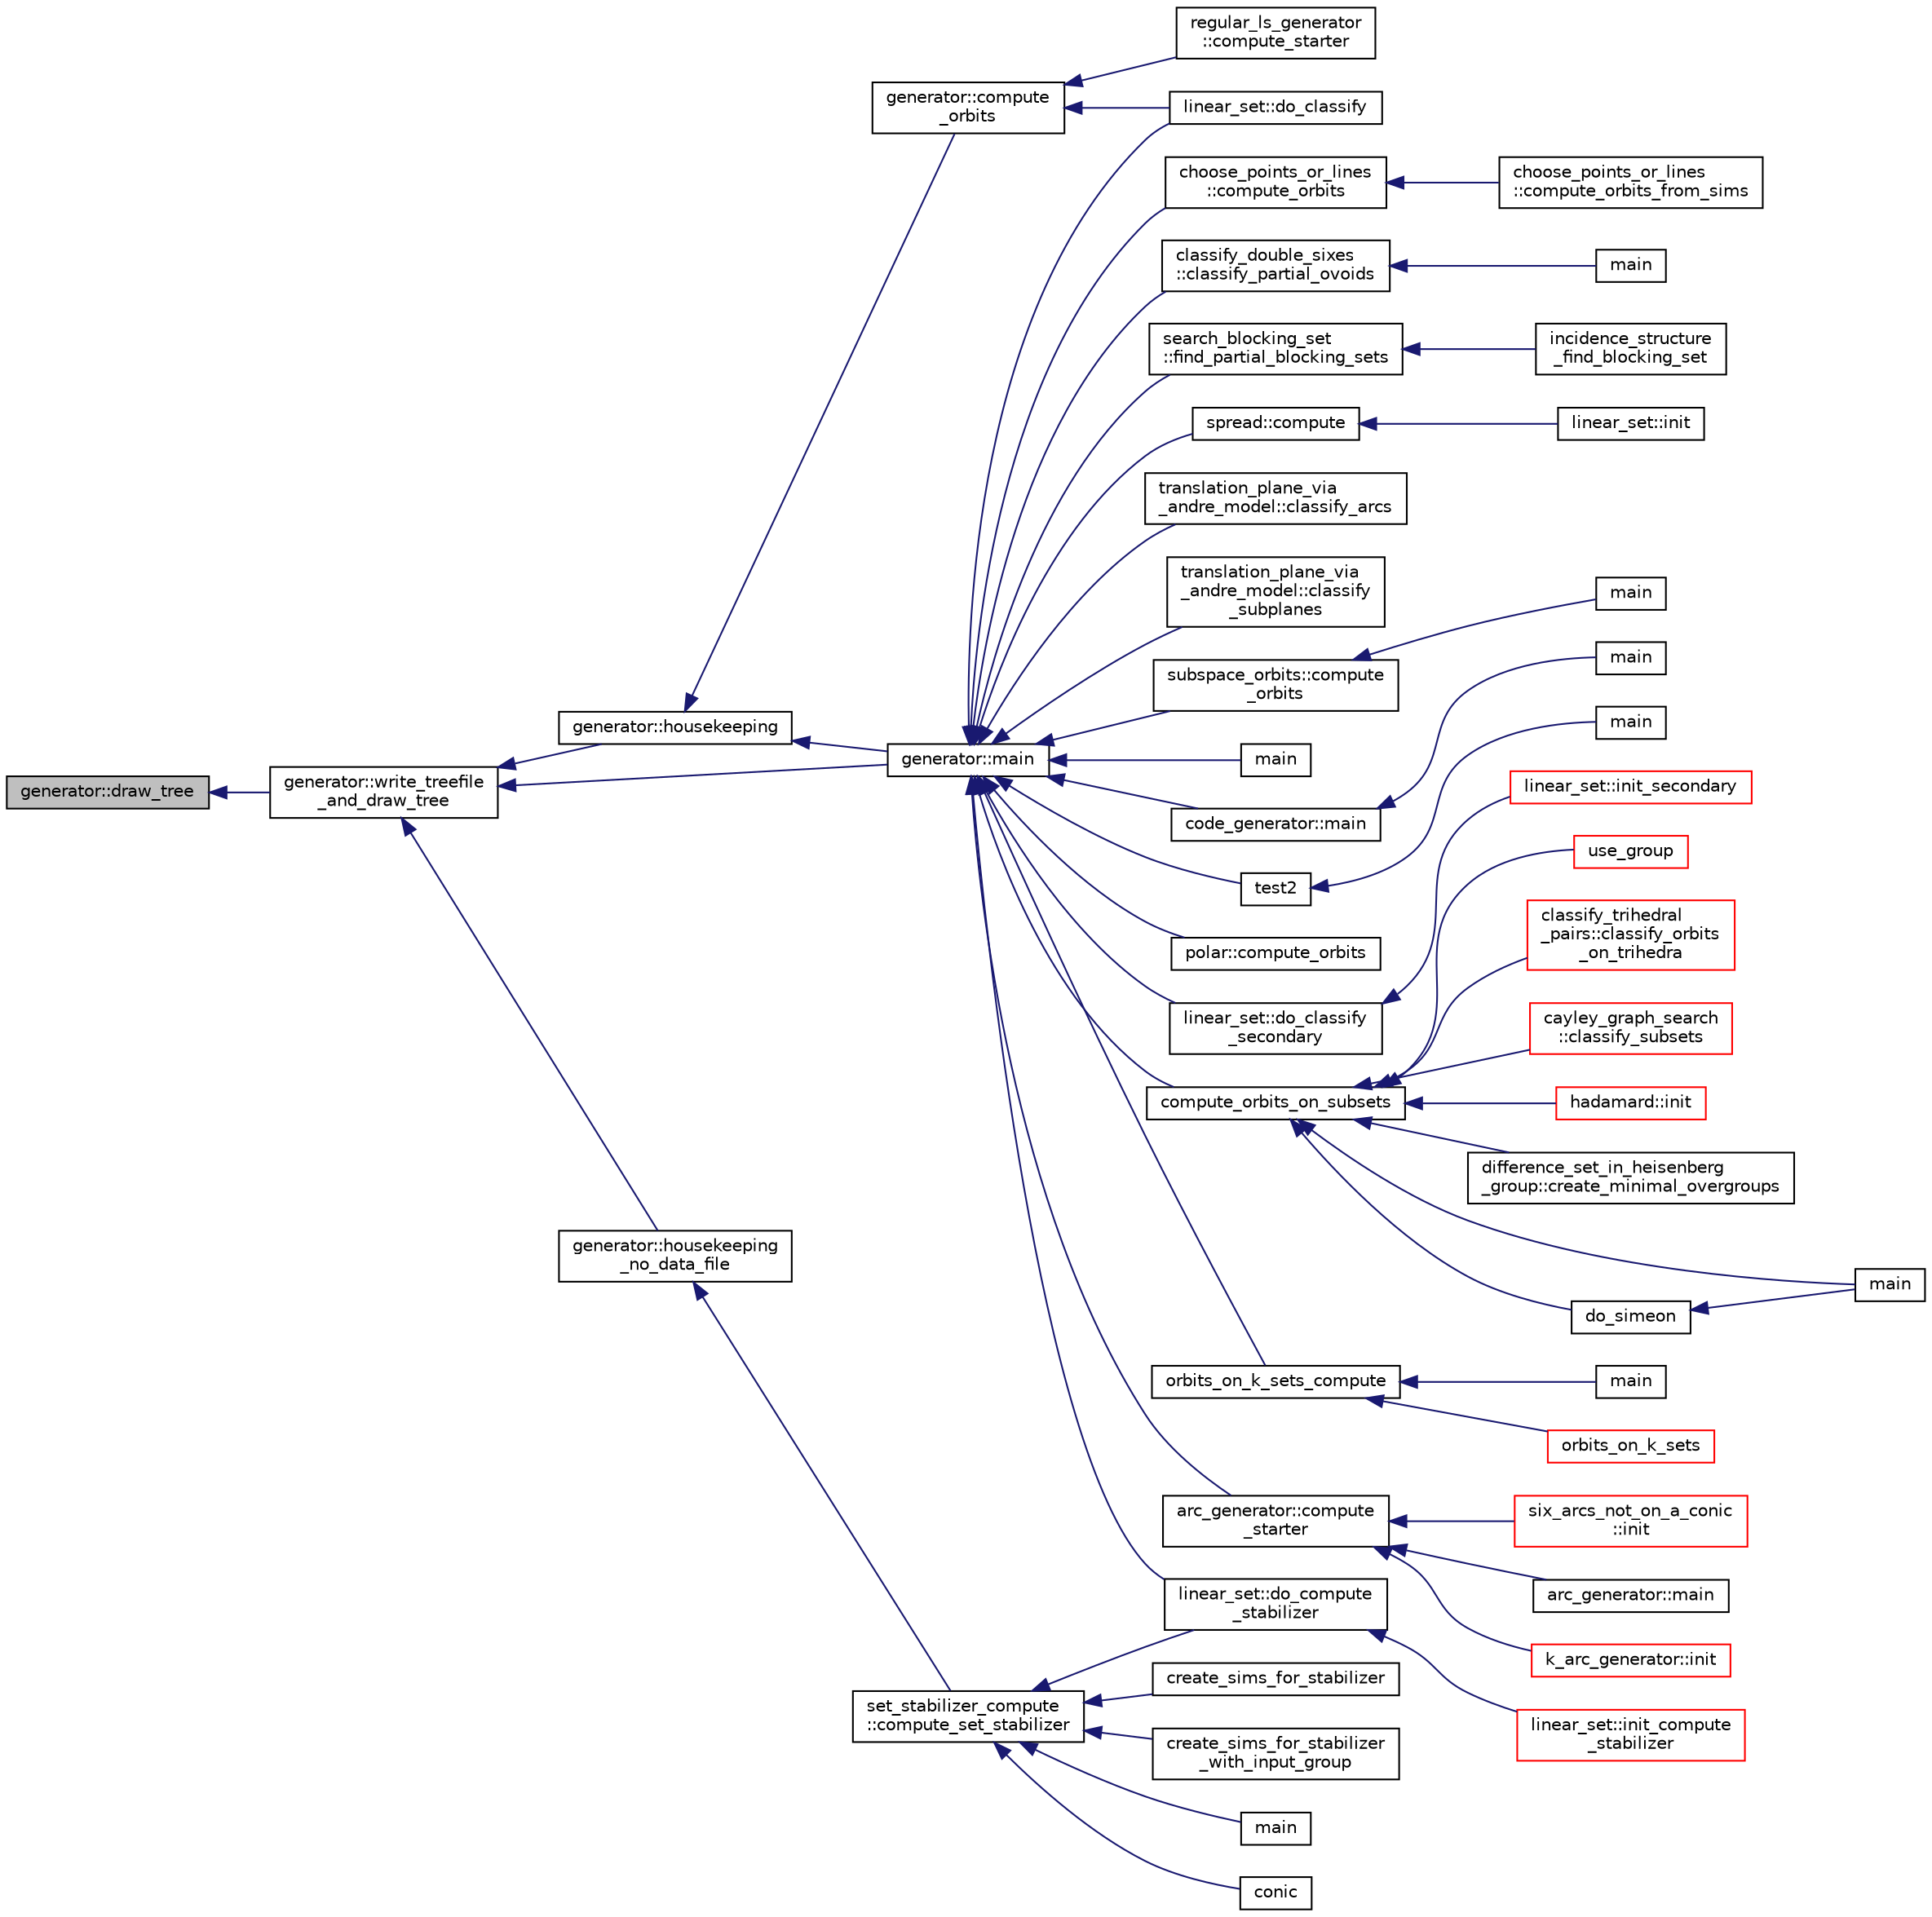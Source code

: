 digraph "generator::draw_tree"
{
  edge [fontname="Helvetica",fontsize="10",labelfontname="Helvetica",labelfontsize="10"];
  node [fontname="Helvetica",fontsize="10",shape=record];
  rankdir="LR";
  Node5852 [label="generator::draw_tree",height=0.2,width=0.4,color="black", fillcolor="grey75", style="filled", fontcolor="black"];
  Node5852 -> Node5853 [dir="back",color="midnightblue",fontsize="10",style="solid",fontname="Helvetica"];
  Node5853 [label="generator::write_treefile\l_and_draw_tree",height=0.2,width=0.4,color="black", fillcolor="white", style="filled",URL="$d7/d73/classgenerator.html#a70c78f45dba413014287e8cde2f7d6b5"];
  Node5853 -> Node5854 [dir="back",color="midnightblue",fontsize="10",style="solid",fontname="Helvetica"];
  Node5854 [label="generator::main",height=0.2,width=0.4,color="black", fillcolor="white", style="filled",URL="$d7/d73/classgenerator.html#a01abff8e9f231bf0d82e2e8e0061f242"];
  Node5854 -> Node5855 [dir="back",color="midnightblue",fontsize="10",style="solid",fontname="Helvetica"];
  Node5855 [label="main",height=0.2,width=0.4,color="black", fillcolor="white", style="filled",URL="$d2/d11/codes_8h.html#a217dbf8b442f20279ea00b898af96f52"];
  Node5854 -> Node5856 [dir="back",color="midnightblue",fontsize="10",style="solid",fontname="Helvetica"];
  Node5856 [label="code_generator::main",height=0.2,width=0.4,color="black", fillcolor="white", style="filled",URL="$db/d37/classcode__generator.html#ab3cf3a306e4032c2b471ac95321c599f"];
  Node5856 -> Node5857 [dir="back",color="midnightblue",fontsize="10",style="solid",fontname="Helvetica"];
  Node5857 [label="main",height=0.2,width=0.4,color="black", fillcolor="white", style="filled",URL="$d4/d4f/codes_8_c.html#a217dbf8b442f20279ea00b898af96f52"];
  Node5854 -> Node5858 [dir="back",color="midnightblue",fontsize="10",style="solid",fontname="Helvetica"];
  Node5858 [label="test2",height=0.2,width=0.4,color="black", fillcolor="white", style="filled",URL="$d9/db0/factor__space_8_c.html#a39d73a812e5fd8f1bc111e948368cb10"];
  Node5858 -> Node5859 [dir="back",color="midnightblue",fontsize="10",style="solid",fontname="Helvetica"];
  Node5859 [label="main",height=0.2,width=0.4,color="black", fillcolor="white", style="filled",URL="$d9/db0/factor__space_8_c.html#a3c04138a5bfe5d72780bb7e82a18e627"];
  Node5854 -> Node5860 [dir="back",color="midnightblue",fontsize="10",style="solid",fontname="Helvetica"];
  Node5860 [label="polar::compute_orbits",height=0.2,width=0.4,color="black", fillcolor="white", style="filled",URL="$da/d1c/classpolar.html#ac4c3c4f95d14c74ff4a3ec3f3479a1da"];
  Node5854 -> Node5861 [dir="back",color="midnightblue",fontsize="10",style="solid",fontname="Helvetica"];
  Node5861 [label="linear_set::do_classify",height=0.2,width=0.4,color="black", fillcolor="white", style="filled",URL="$dd/d86/classlinear__set.html#a3eb2dbce7fa8b71901dfc12f288ddd0c"];
  Node5854 -> Node5862 [dir="back",color="midnightblue",fontsize="10",style="solid",fontname="Helvetica"];
  Node5862 [label="linear_set::do_classify\l_secondary",height=0.2,width=0.4,color="black", fillcolor="white", style="filled",URL="$dd/d86/classlinear__set.html#a47eb7f9995f3343abd3bdfbf9a9a9162"];
  Node5862 -> Node5863 [dir="back",color="midnightblue",fontsize="10",style="solid",fontname="Helvetica"];
  Node5863 [label="linear_set::init_secondary",height=0.2,width=0.4,color="red", fillcolor="white", style="filled",URL="$dd/d86/classlinear__set.html#a7bf8cd7805559b5762921687a7c1ed97"];
  Node5854 -> Node5865 [dir="back",color="midnightblue",fontsize="10",style="solid",fontname="Helvetica"];
  Node5865 [label="linear_set::do_compute\l_stabilizer",height=0.2,width=0.4,color="black", fillcolor="white", style="filled",URL="$dd/d86/classlinear__set.html#ae8f58ded28fb5370f4459cca42b7463b"];
  Node5865 -> Node5866 [dir="back",color="midnightblue",fontsize="10",style="solid",fontname="Helvetica"];
  Node5866 [label="linear_set::init_compute\l_stabilizer",height=0.2,width=0.4,color="red", fillcolor="white", style="filled",URL="$dd/d86/classlinear__set.html#a0cc3eaec1896fdc977b62e94623b055b"];
  Node5854 -> Node5868 [dir="back",color="midnightblue",fontsize="10",style="solid",fontname="Helvetica"];
  Node5868 [label="compute_orbits_on_subsets",height=0.2,width=0.4,color="black", fillcolor="white", style="filled",URL="$d3/d35/snakes__and__ladders__global_8_c.html#af33697aede0480110b1227f727252637"];
  Node5868 -> Node5869 [dir="back",color="midnightblue",fontsize="10",style="solid",fontname="Helvetica"];
  Node5869 [label="cayley_graph_search\l::classify_subsets",height=0.2,width=0.4,color="red", fillcolor="white", style="filled",URL="$de/dae/classcayley__graph__search.html#a4cf8a90752e018a281481ac80ad52c4b"];
  Node5868 -> Node5872 [dir="back",color="midnightblue",fontsize="10",style="solid",fontname="Helvetica"];
  Node5872 [label="hadamard::init",height=0.2,width=0.4,color="red", fillcolor="white", style="filled",URL="$d7/dbb/classhadamard.html#a16af359850b8bdd0d2a73e260d496c33"];
  Node5868 -> Node5874 [dir="back",color="midnightblue",fontsize="10",style="solid",fontname="Helvetica"];
  Node5874 [label="difference_set_in_heisenberg\l_group::create_minimal_overgroups",height=0.2,width=0.4,color="black", fillcolor="white", style="filled",URL="$de/d8a/classdifference__set__in__heisenberg__group.html#a9bde5ad5da3ebaebf98fbfd3e8110b79"];
  Node5868 -> Node5875 [dir="back",color="midnightblue",fontsize="10",style="solid",fontname="Helvetica"];
  Node5875 [label="main",height=0.2,width=0.4,color="black", fillcolor="white", style="filled",URL="$d5/d13/simeon_8_c.html#ae66f6b31b5ad750f1fe042a706a4e3d4"];
  Node5868 -> Node5876 [dir="back",color="midnightblue",fontsize="10",style="solid",fontname="Helvetica"];
  Node5876 [label="do_simeon",height=0.2,width=0.4,color="black", fillcolor="white", style="filled",URL="$d5/d13/simeon_8_c.html#a36cf3f9cb484fa44da7a7dfcbe9385d0"];
  Node5876 -> Node5875 [dir="back",color="midnightblue",fontsize="10",style="solid",fontname="Helvetica"];
  Node5868 -> Node5877 [dir="back",color="midnightblue",fontsize="10",style="solid",fontname="Helvetica"];
  Node5877 [label="use_group",height=0.2,width=0.4,color="red", fillcolor="white", style="filled",URL="$d9/d9f/all__cliques_8_c.html#aba62531e97173264c39afe2c7857af31"];
  Node5868 -> Node5879 [dir="back",color="midnightblue",fontsize="10",style="solid",fontname="Helvetica"];
  Node5879 [label="classify_trihedral\l_pairs::classify_orbits\l_on_trihedra",height=0.2,width=0.4,color="red", fillcolor="white", style="filled",URL="$d1/d21/classclassify__trihedral__pairs.html#a99625621bfba4bb65b3d60304b306539"];
  Node5854 -> Node5886 [dir="back",color="midnightblue",fontsize="10",style="solid",fontname="Helvetica"];
  Node5886 [label="orbits_on_k_sets_compute",height=0.2,width=0.4,color="black", fillcolor="white", style="filled",URL="$d3/d35/snakes__and__ladders__global_8_c.html#a96743526b15703539d544499276aaa71"];
  Node5886 -> Node5887 [dir="back",color="midnightblue",fontsize="10",style="solid",fontname="Helvetica"];
  Node5887 [label="main",height=0.2,width=0.4,color="black", fillcolor="white", style="filled",URL="$d9/d5f/example__fano__plane_8_c.html#ae66f6b31b5ad750f1fe042a706a4e3d4"];
  Node5886 -> Node5888 [dir="back",color="midnightblue",fontsize="10",style="solid",fontname="Helvetica"];
  Node5888 [label="orbits_on_k_sets",height=0.2,width=0.4,color="red", fillcolor="white", style="filled",URL="$d3/d35/snakes__and__ladders__global_8_c.html#afe3d79116aa8b4d1a93d444a3a979b6e"];
  Node5854 -> Node5897 [dir="back",color="midnightblue",fontsize="10",style="solid",fontname="Helvetica"];
  Node5897 [label="arc_generator::compute\l_starter",height=0.2,width=0.4,color="black", fillcolor="white", style="filled",URL="$d4/d21/classarc__generator.html#aad1dcec3a1c302e743d574bd1ac857d9"];
  Node5897 -> Node5896 [dir="back",color="midnightblue",fontsize="10",style="solid",fontname="Helvetica"];
  Node5896 [label="arc_generator::main",height=0.2,width=0.4,color="black", fillcolor="white", style="filled",URL="$d4/d21/classarc__generator.html#ad80140b51b165dad1fe6ab232be7829a"];
  Node5897 -> Node5898 [dir="back",color="midnightblue",fontsize="10",style="solid",fontname="Helvetica"];
  Node5898 [label="k_arc_generator::init",height=0.2,width=0.4,color="red", fillcolor="white", style="filled",URL="$d6/dd8/classk__arc__generator.html#a6036d9f52ede9f8ca681505626b5361d"];
  Node5897 -> Node5900 [dir="back",color="midnightblue",fontsize="10",style="solid",fontname="Helvetica"];
  Node5900 [label="six_arcs_not_on_a_conic\l::init",height=0.2,width=0.4,color="red", fillcolor="white", style="filled",URL="$d8/de6/classsix__arcs__not__on__a__conic.html#a7a4d5cf8a098488729934cfa8a70944a"];
  Node5854 -> Node5902 [dir="back",color="midnightblue",fontsize="10",style="solid",fontname="Helvetica"];
  Node5902 [label="choose_points_or_lines\l::compute_orbits",height=0.2,width=0.4,color="black", fillcolor="white", style="filled",URL="$d6/d75/classchoose__points__or__lines.html#adc353e2d41dc8a39563322c8cdd85f61"];
  Node5902 -> Node5903 [dir="back",color="midnightblue",fontsize="10",style="solid",fontname="Helvetica"];
  Node5903 [label="choose_points_or_lines\l::compute_orbits_from_sims",height=0.2,width=0.4,color="black", fillcolor="white", style="filled",URL="$d6/d75/classchoose__points__or__lines.html#a4fcac2dadf459d7c75187a00a4bd64aa"];
  Node5854 -> Node5904 [dir="back",color="midnightblue",fontsize="10",style="solid",fontname="Helvetica"];
  Node5904 [label="classify_double_sixes\l::classify_partial_ovoids",height=0.2,width=0.4,color="black", fillcolor="white", style="filled",URL="$dd/d23/classclassify__double__sixes.html#a2253fca143a0e8a3e39655eb05668ae9"];
  Node5904 -> Node5905 [dir="back",color="midnightblue",fontsize="10",style="solid",fontname="Helvetica"];
  Node5905 [label="main",height=0.2,width=0.4,color="black", fillcolor="white", style="filled",URL="$df/df8/surface__classify_8_c.html#a217dbf8b442f20279ea00b898af96f52"];
  Node5854 -> Node5906 [dir="back",color="midnightblue",fontsize="10",style="solid",fontname="Helvetica"];
  Node5906 [label="search_blocking_set\l::find_partial_blocking_sets",height=0.2,width=0.4,color="black", fillcolor="white", style="filled",URL="$dc/d36/classsearch__blocking__set.html#ad3fdb3d356db75a02c406bc9d4e9e9b6"];
  Node5906 -> Node5907 [dir="back",color="midnightblue",fontsize="10",style="solid",fontname="Helvetica"];
  Node5907 [label="incidence_structure\l_find_blocking_set",height=0.2,width=0.4,color="black", fillcolor="white", style="filled",URL="$df/d74/tl__geometry_8h.html#a8e3d42d0018f8a804b9686b1c4951186"];
  Node5854 -> Node5908 [dir="back",color="midnightblue",fontsize="10",style="solid",fontname="Helvetica"];
  Node5908 [label="spread::compute",height=0.2,width=0.4,color="black", fillcolor="white", style="filled",URL="$da/dc1/classspread.html#a9674466d3e03b8dad79882299c638a21"];
  Node5908 -> Node5909 [dir="back",color="midnightblue",fontsize="10",style="solid",fontname="Helvetica"];
  Node5909 [label="linear_set::init",height=0.2,width=0.4,color="black", fillcolor="white", style="filled",URL="$dd/d86/classlinear__set.html#a7ab24e84423749047d5465cb15505475"];
  Node5854 -> Node5910 [dir="back",color="midnightblue",fontsize="10",style="solid",fontname="Helvetica"];
  Node5910 [label="translation_plane_via\l_andre_model::classify_arcs",height=0.2,width=0.4,color="black", fillcolor="white", style="filled",URL="$d1/dcc/classtranslation__plane__via__andre__model.html#ac8f002e812a8b152d41e806688601c5e"];
  Node5854 -> Node5911 [dir="back",color="midnightblue",fontsize="10",style="solid",fontname="Helvetica"];
  Node5911 [label="translation_plane_via\l_andre_model::classify\l_subplanes",height=0.2,width=0.4,color="black", fillcolor="white", style="filled",URL="$d1/dcc/classtranslation__plane__via__andre__model.html#a794fefa95f0a7f7b887133375988ee55"];
  Node5854 -> Node5912 [dir="back",color="midnightblue",fontsize="10",style="solid",fontname="Helvetica"];
  Node5912 [label="subspace_orbits::compute\l_orbits",height=0.2,width=0.4,color="black", fillcolor="white", style="filled",URL="$d2/d9f/classsubspace__orbits.html#a2778f8d49cde1675de1ef6acfe180b63"];
  Node5912 -> Node5913 [dir="back",color="midnightblue",fontsize="10",style="solid",fontname="Helvetica"];
  Node5913 [label="main",height=0.2,width=0.4,color="black", fillcolor="white", style="filled",URL="$da/dd5/subspace__orbits__main_8_c.html#a217dbf8b442f20279ea00b898af96f52"];
  Node5853 -> Node5914 [dir="back",color="midnightblue",fontsize="10",style="solid",fontname="Helvetica"];
  Node5914 [label="generator::housekeeping",height=0.2,width=0.4,color="black", fillcolor="white", style="filled",URL="$d7/d73/classgenerator.html#aaf2bd92e8f74eb9fbc3244a6dde6f78c"];
  Node5914 -> Node5915 [dir="back",color="midnightblue",fontsize="10",style="solid",fontname="Helvetica"];
  Node5915 [label="generator::compute\l_orbits",height=0.2,width=0.4,color="black", fillcolor="white", style="filled",URL="$d7/d73/classgenerator.html#a23989bc20ecaaed39c4119c758367f40"];
  Node5915 -> Node5916 [dir="back",color="midnightblue",fontsize="10",style="solid",fontname="Helvetica"];
  Node5916 [label="regular_ls_generator\l::compute_starter",height=0.2,width=0.4,color="black", fillcolor="white", style="filled",URL="$d2/dd8/classregular__ls__generator.html#aa38907741058694a73194b02ceb4a53d"];
  Node5915 -> Node5861 [dir="back",color="midnightblue",fontsize="10",style="solid",fontname="Helvetica"];
  Node5914 -> Node5854 [dir="back",color="midnightblue",fontsize="10",style="solid",fontname="Helvetica"];
  Node5853 -> Node5917 [dir="back",color="midnightblue",fontsize="10",style="solid",fontname="Helvetica"];
  Node5917 [label="generator::housekeeping\l_no_data_file",height=0.2,width=0.4,color="black", fillcolor="white", style="filled",URL="$d7/d73/classgenerator.html#a6c09d8dc65abd5c79f3310e8293a56d8"];
  Node5917 -> Node5918 [dir="back",color="midnightblue",fontsize="10",style="solid",fontname="Helvetica"];
  Node5918 [label="set_stabilizer_compute\l::compute_set_stabilizer",height=0.2,width=0.4,color="black", fillcolor="white", style="filled",URL="$d8/dc6/classset__stabilizer__compute.html#ad4f92074322e98c7cd0ed5d4f8486b76"];
  Node5918 -> Node5919 [dir="back",color="midnightblue",fontsize="10",style="solid",fontname="Helvetica"];
  Node5919 [label="main",height=0.2,width=0.4,color="black", fillcolor="white", style="filled",URL="$db/d67/test__hyperoval_8_c.html#a3c04138a5bfe5d72780bb7e82a18e627"];
  Node5918 -> Node5920 [dir="back",color="midnightblue",fontsize="10",style="solid",fontname="Helvetica"];
  Node5920 [label="conic",height=0.2,width=0.4,color="black", fillcolor="white", style="filled",URL="$d4/de8/conic_8_c.html#a96def9474b981a9d5831a9b48d85d652"];
  Node5918 -> Node5865 [dir="back",color="midnightblue",fontsize="10",style="solid",fontname="Helvetica"];
  Node5918 -> Node5921 [dir="back",color="midnightblue",fontsize="10",style="solid",fontname="Helvetica"];
  Node5921 [label="create_sims_for_stabilizer",height=0.2,width=0.4,color="black", fillcolor="white", style="filled",URL="$d0/d76/tl__algebra__and__number__theory_8h.html#af2c67d225072549409be710ac3cd30f8"];
  Node5918 -> Node5922 [dir="back",color="midnightblue",fontsize="10",style="solid",fontname="Helvetica"];
  Node5922 [label="create_sims_for_stabilizer\l_with_input_group",height=0.2,width=0.4,color="black", fillcolor="white", style="filled",URL="$d0/d76/tl__algebra__and__number__theory_8h.html#af5482567a8d6ba5c2fe593bf6f7f9a0f"];
}
